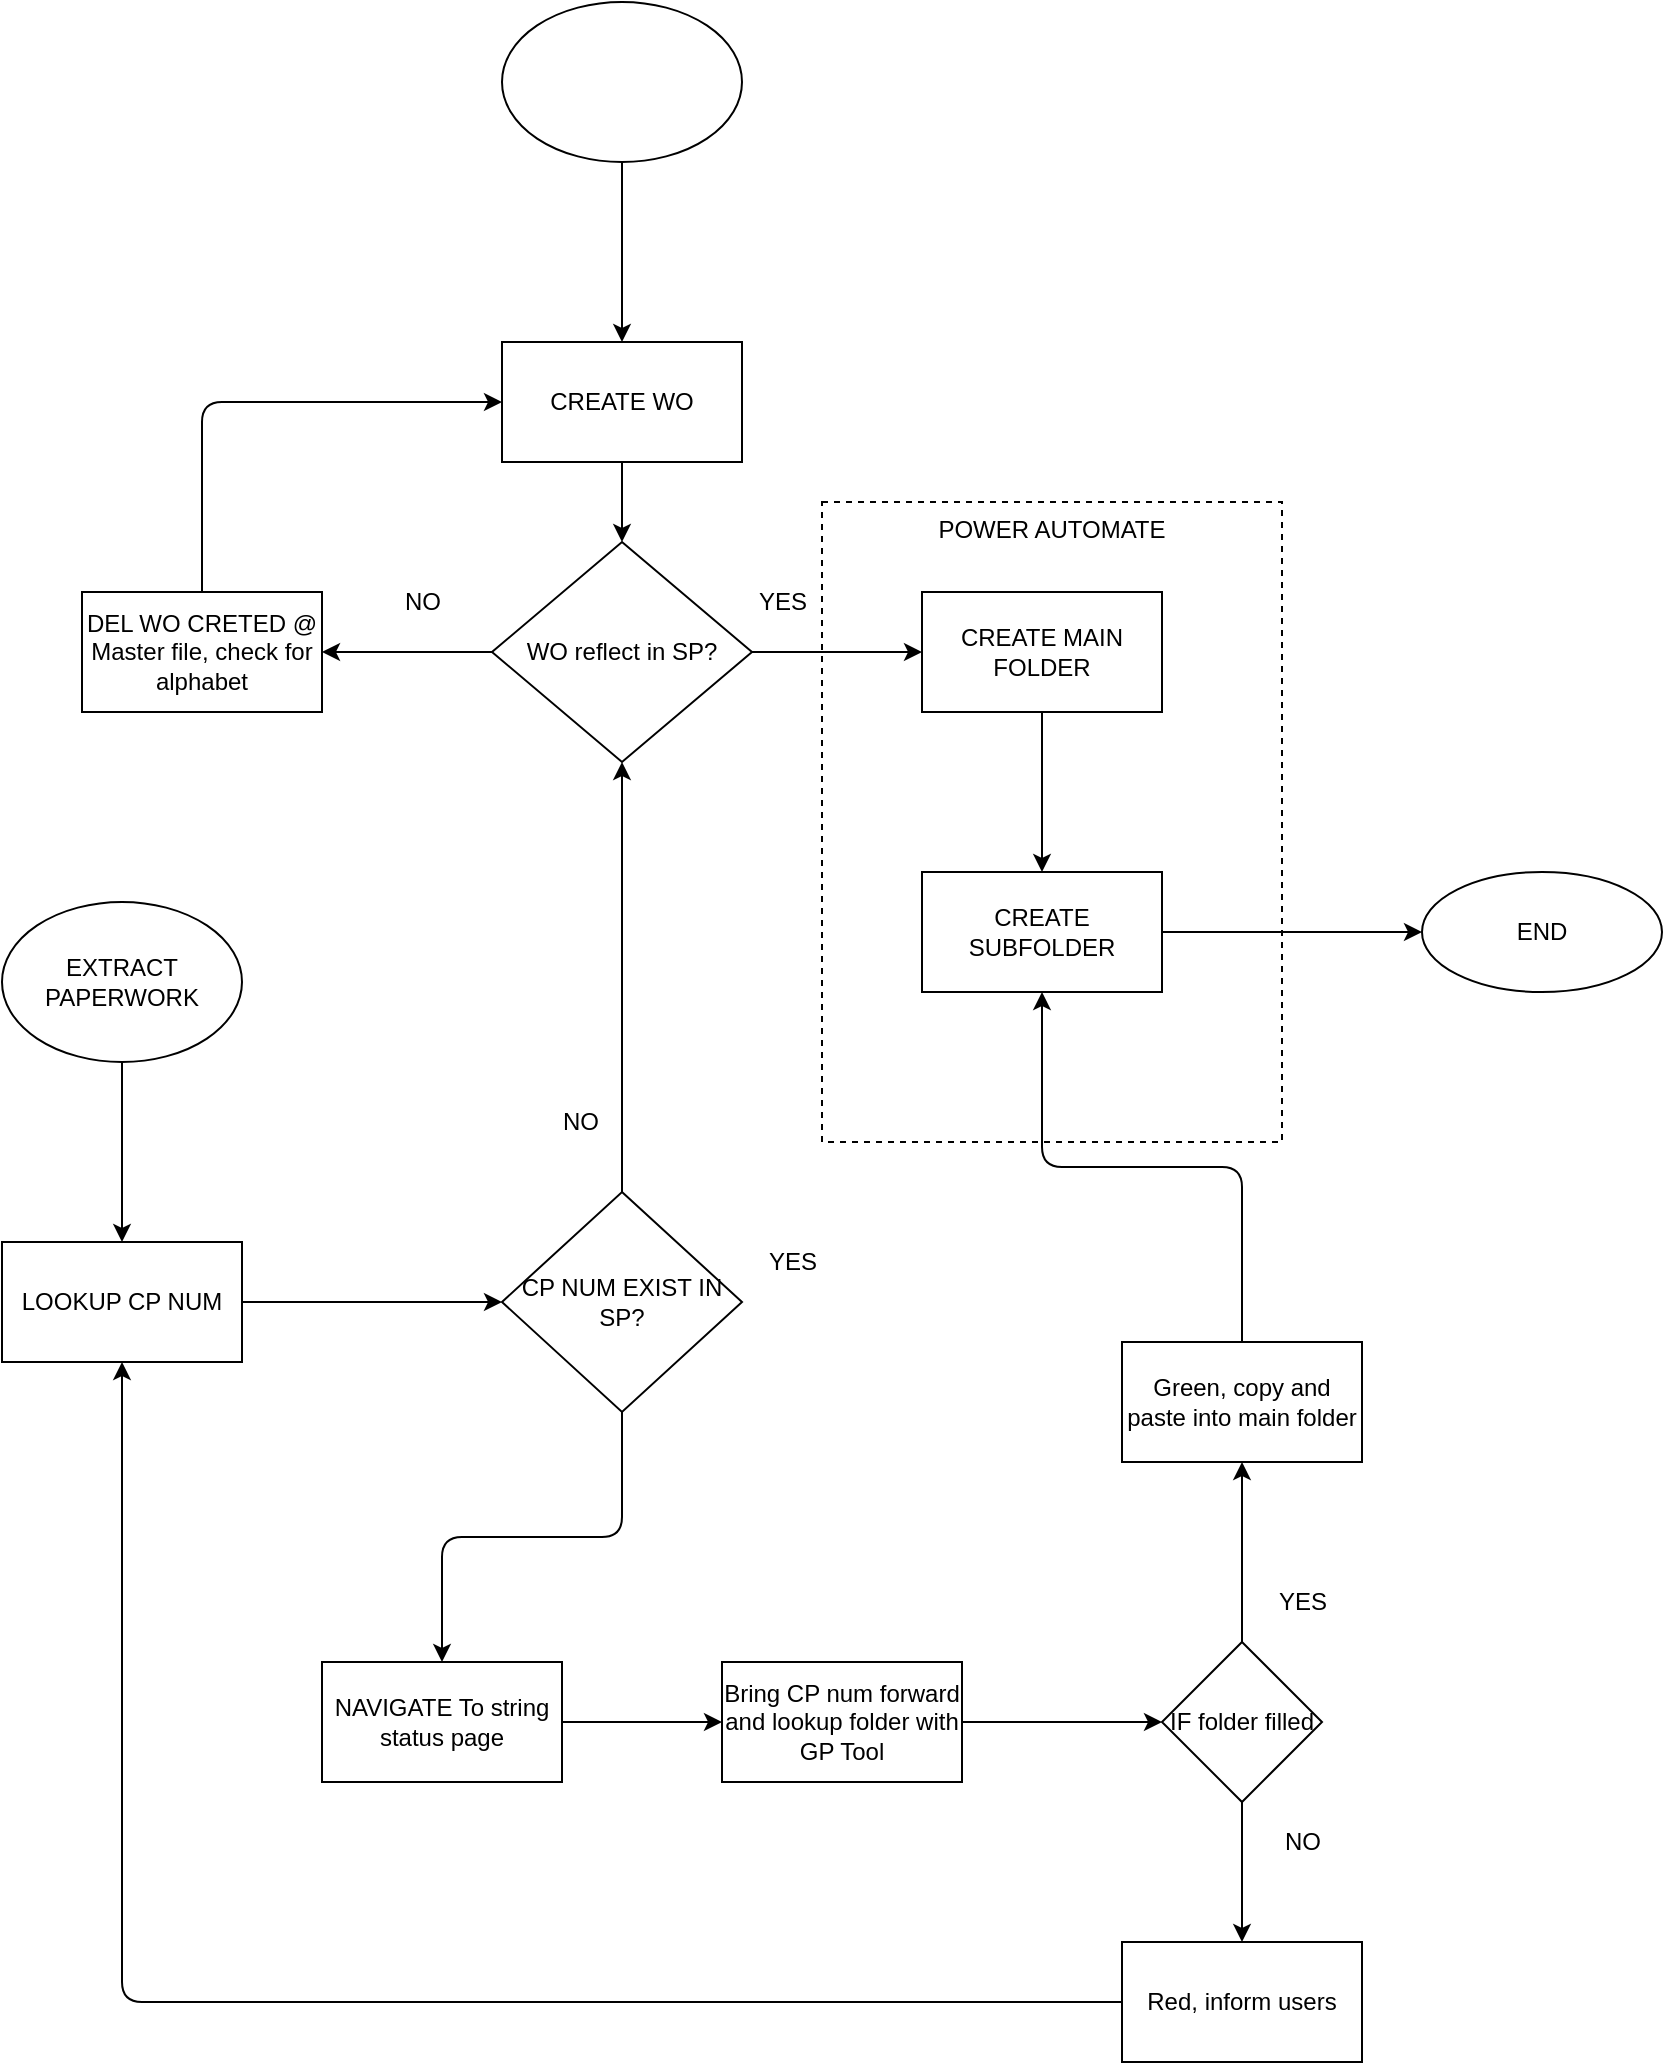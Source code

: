 <mxfile>
    <diagram id="g0DPqn1MRr7vnaiBIRKe" name="Page-1">
        <mxGraphModel dx="1208" dy="602" grid="1" gridSize="10" guides="1" tooltips="1" connect="1" arrows="1" fold="1" page="1" pageScale="1" pageWidth="827" pageHeight="1169" math="0" shadow="0">
            <root>
                <mxCell id="0"/>
                <mxCell id="1" parent="0"/>
                <mxCell id="23" value="POWER AUTOMATE" style="rounded=0;whiteSpace=wrap;html=1;gradientColor=none;fillColor=none;dashed=1;align=center;horizontal=1;verticalAlign=top;" vertex="1" parent="1">
                    <mxGeometry x="520" y="270" width="230" height="320" as="geometry"/>
                </mxCell>
                <mxCell id="4" value="" style="edgeStyle=none;html=1;" edge="1" parent="1" source="2" target="3">
                    <mxGeometry relative="1" as="geometry"/>
                </mxCell>
                <mxCell id="2" value="" style="ellipse;whiteSpace=wrap;html=1;" vertex="1" parent="1">
                    <mxGeometry x="360" y="20" width="120" height="80" as="geometry"/>
                </mxCell>
                <mxCell id="6" value="" style="edgeStyle=none;html=1;" edge="1" parent="1" source="3" target="5">
                    <mxGeometry relative="1" as="geometry"/>
                </mxCell>
                <mxCell id="3" value="CREATE WO" style="whiteSpace=wrap;html=1;" vertex="1" parent="1">
                    <mxGeometry x="360" y="190" width="120" height="60" as="geometry"/>
                </mxCell>
                <mxCell id="8" value="" style="edgeStyle=none;html=1;" edge="1" parent="1" source="5" target="7">
                    <mxGeometry relative="1" as="geometry"/>
                </mxCell>
                <mxCell id="14" value="" style="edgeStyle=orthogonalEdgeStyle;html=1;" edge="1" parent="1" source="5" target="13">
                    <mxGeometry relative="1" as="geometry"/>
                </mxCell>
                <mxCell id="5" value="WO reflect in SP?" style="rhombus;whiteSpace=wrap;html=1;" vertex="1" parent="1">
                    <mxGeometry x="355" y="290" width="130" height="110" as="geometry"/>
                </mxCell>
                <mxCell id="22" value="" style="edgeStyle=orthogonalEdgeStyle;html=1;" edge="1" parent="1" source="7" target="21">
                    <mxGeometry relative="1" as="geometry"/>
                </mxCell>
                <mxCell id="7" value="CREATE MAIN FOLDER" style="whiteSpace=wrap;html=1;" vertex="1" parent="1">
                    <mxGeometry x="570" y="315" width="120" height="60" as="geometry"/>
                </mxCell>
                <mxCell id="9" value="YES" style="text;html=1;align=center;verticalAlign=middle;resizable=0;points=[];autosize=1;strokeColor=none;fillColor=none;" vertex="1" parent="1">
                    <mxGeometry x="480" y="310" width="40" height="20" as="geometry"/>
                </mxCell>
                <mxCell id="12" value="NO" style="text;html=1;align=center;verticalAlign=middle;resizable=0;points=[];autosize=1;strokeColor=none;fillColor=none;" vertex="1" parent="1">
                    <mxGeometry x="305" y="310" width="30" height="20" as="geometry"/>
                </mxCell>
                <mxCell id="16" style="edgeStyle=orthogonalEdgeStyle;html=1;entryX=0;entryY=0.5;entryDx=0;entryDy=0;" edge="1" parent="1" source="13" target="3">
                    <mxGeometry relative="1" as="geometry">
                        <Array as="points">
                            <mxPoint x="210" y="220"/>
                        </Array>
                    </mxGeometry>
                </mxCell>
                <mxCell id="13" value="DEL WO CRETED @ Master file, check for alphabet" style="whiteSpace=wrap;html=1;" vertex="1" parent="1">
                    <mxGeometry x="150" y="315" width="120" height="60" as="geometry"/>
                </mxCell>
                <mxCell id="40" value="" style="edgeStyle=orthogonalEdgeStyle;html=1;" edge="1" parent="1" source="21" target="39">
                    <mxGeometry relative="1" as="geometry"/>
                </mxCell>
                <mxCell id="21" value="CREATE SUBFOLDER" style="whiteSpace=wrap;html=1;" vertex="1" parent="1">
                    <mxGeometry x="570" y="455" width="120" height="60" as="geometry"/>
                </mxCell>
                <mxCell id="28" value="" style="edgeStyle=orthogonalEdgeStyle;html=1;" edge="1" parent="1" source="26" target="27">
                    <mxGeometry relative="1" as="geometry"/>
                </mxCell>
                <mxCell id="26" value="EXTRACT PAPERWORK" style="ellipse;whiteSpace=wrap;html=1;fillColor=none;gradientColor=none;" vertex="1" parent="1">
                    <mxGeometry x="110" y="470" width="120" height="80" as="geometry"/>
                </mxCell>
                <mxCell id="32" value="" style="edgeStyle=orthogonalEdgeStyle;html=1;" edge="1" parent="1" source="27" target="31">
                    <mxGeometry relative="1" as="geometry"/>
                </mxCell>
                <mxCell id="27" value="LOOKUP CP NUM" style="whiteSpace=wrap;html=1;fillColor=none;gradientColor=none;" vertex="1" parent="1">
                    <mxGeometry x="110" y="640" width="120" height="60" as="geometry"/>
                </mxCell>
                <mxCell id="33" style="edgeStyle=orthogonalEdgeStyle;html=1;" edge="1" parent="1" source="31" target="5">
                    <mxGeometry relative="1" as="geometry"/>
                </mxCell>
                <mxCell id="36" value="" style="edgeStyle=orthogonalEdgeStyle;html=1;" edge="1" parent="1" source="31" target="35">
                    <mxGeometry relative="1" as="geometry"/>
                </mxCell>
                <mxCell id="31" value="CP NUM EXIST IN SP?" style="rhombus;whiteSpace=wrap;html=1;fillColor=none;gradientColor=none;" vertex="1" parent="1">
                    <mxGeometry x="360" y="615" width="120" height="110" as="geometry"/>
                </mxCell>
                <mxCell id="34" value="NO" style="text;html=1;align=center;verticalAlign=middle;resizable=0;points=[];autosize=1;strokeColor=none;fillColor=none;" vertex="1" parent="1">
                    <mxGeometry x="384" y="570" width="30" height="20" as="geometry"/>
                </mxCell>
                <mxCell id="45" value="" style="edgeStyle=orthogonalEdgeStyle;html=1;" edge="1" parent="1" source="35" target="44">
                    <mxGeometry relative="1" as="geometry"/>
                </mxCell>
                <mxCell id="35" value="NAVIGATE To string status page" style="whiteSpace=wrap;html=1;fillColor=none;gradientColor=none;" vertex="1" parent="1">
                    <mxGeometry x="270" y="850" width="120" height="60" as="geometry"/>
                </mxCell>
                <mxCell id="37" value="YES" style="text;html=1;align=center;verticalAlign=middle;resizable=0;points=[];autosize=1;strokeColor=none;fillColor=none;" vertex="1" parent="1">
                    <mxGeometry x="485" y="640" width="40" height="20" as="geometry"/>
                </mxCell>
                <mxCell id="39" value="END" style="ellipse;whiteSpace=wrap;html=1;" vertex="1" parent="1">
                    <mxGeometry x="820" y="455" width="120" height="60" as="geometry"/>
                </mxCell>
                <mxCell id="47" value="" style="edgeStyle=orthogonalEdgeStyle;html=1;" edge="1" parent="1" source="44" target="46">
                    <mxGeometry relative="1" as="geometry"/>
                </mxCell>
                <mxCell id="44" value="Bring CP num forward and lookup folder with GP Tool" style="whiteSpace=wrap;html=1;fillColor=none;gradientColor=none;" vertex="1" parent="1">
                    <mxGeometry x="470" y="850" width="120" height="60" as="geometry"/>
                </mxCell>
                <mxCell id="49" value="" style="edgeStyle=orthogonalEdgeStyle;html=1;" edge="1" parent="1" source="46" target="48">
                    <mxGeometry relative="1" as="geometry"/>
                </mxCell>
                <mxCell id="51" value="" style="edgeStyle=orthogonalEdgeStyle;html=1;" edge="1" parent="1" source="46" target="50">
                    <mxGeometry relative="1" as="geometry"/>
                </mxCell>
                <mxCell id="46" value="IF folder filled" style="rhombus;whiteSpace=wrap;html=1;fillColor=none;gradientColor=none;" vertex="1" parent="1">
                    <mxGeometry x="690" y="840" width="80" height="80" as="geometry"/>
                </mxCell>
                <mxCell id="52" style="edgeStyle=orthogonalEdgeStyle;html=1;" edge="1" parent="1" source="48" target="21">
                    <mxGeometry relative="1" as="geometry"/>
                </mxCell>
                <mxCell id="48" value="Green, copy and paste into main folder" style="whiteSpace=wrap;html=1;fillColor=none;gradientColor=none;" vertex="1" parent="1">
                    <mxGeometry x="670" y="690" width="120" height="60" as="geometry"/>
                </mxCell>
                <mxCell id="55" style="edgeStyle=orthogonalEdgeStyle;html=1;" edge="1" parent="1" source="50" target="27">
                    <mxGeometry relative="1" as="geometry"/>
                </mxCell>
                <mxCell id="50" value="Red, inform users" style="whiteSpace=wrap;html=1;fillColor=none;gradientColor=none;" vertex="1" parent="1">
                    <mxGeometry x="670" y="990" width="120" height="60" as="geometry"/>
                </mxCell>
                <mxCell id="53" value="YES" style="text;html=1;align=center;verticalAlign=middle;resizable=0;points=[];autosize=1;strokeColor=none;fillColor=none;" vertex="1" parent="1">
                    <mxGeometry x="740" y="810" width="40" height="20" as="geometry"/>
                </mxCell>
                <mxCell id="54" value="NO" style="text;html=1;align=center;verticalAlign=middle;resizable=0;points=[];autosize=1;strokeColor=none;fillColor=none;" vertex="1" parent="1">
                    <mxGeometry x="745" y="930" width="30" height="20" as="geometry"/>
                </mxCell>
            </root>
        </mxGraphModel>
    </diagram>
</mxfile>